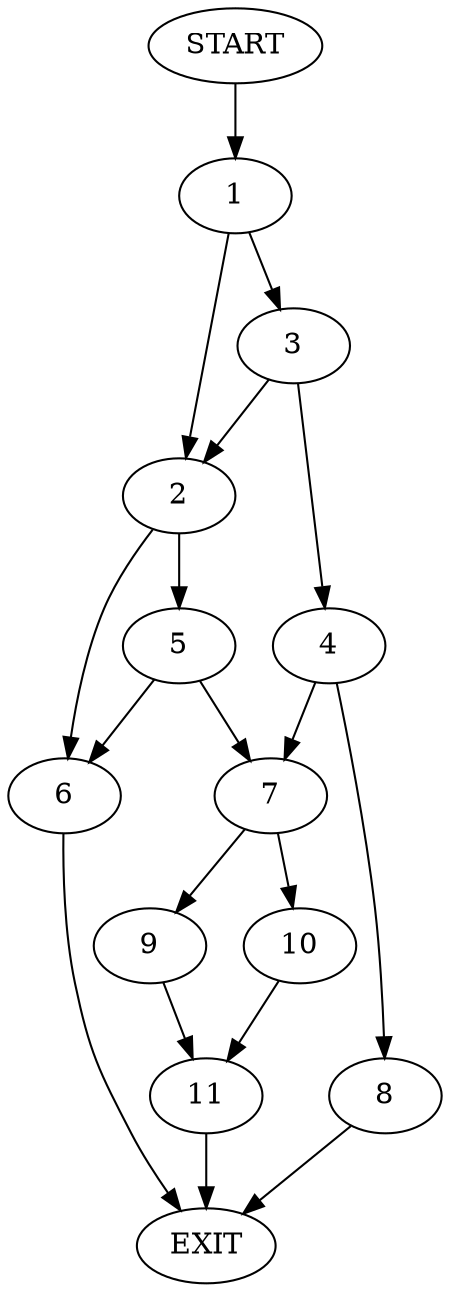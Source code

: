 digraph {
0 [label="START"]
12 [label="EXIT"]
0 -> 1
1 -> 2
1 -> 3
3 -> 4
3 -> 2
2 -> 5
2 -> 6
4 -> 7
4 -> 8
8 -> 12
7 -> 9
7 -> 10
5 -> 7
5 -> 6
6 -> 12
9 -> 11
10 -> 11
11 -> 12
}
